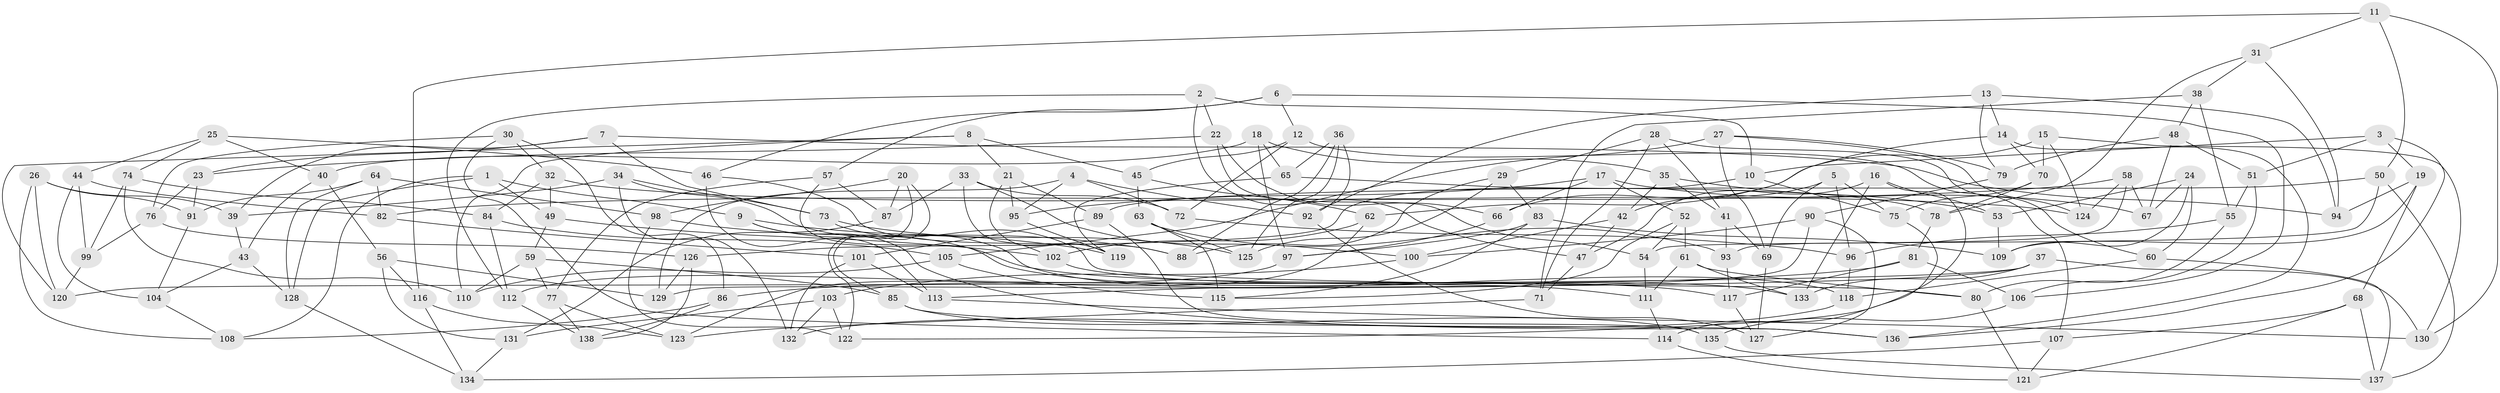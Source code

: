 // coarse degree distribution, {4: 0.19642857142857142, 8: 0.17857142857142858, 7: 0.10714285714285714, 6: 0.4107142857142857, 5: 0.07142857142857142, 3: 0.017857142857142856, 9: 0.017857142857142856}
// Generated by graph-tools (version 1.1) at 2025/38/03/04/25 23:38:10]
// undirected, 138 vertices, 276 edges
graph export_dot {
  node [color=gray90,style=filled];
  1;
  2;
  3;
  4;
  5;
  6;
  7;
  8;
  9;
  10;
  11;
  12;
  13;
  14;
  15;
  16;
  17;
  18;
  19;
  20;
  21;
  22;
  23;
  24;
  25;
  26;
  27;
  28;
  29;
  30;
  31;
  32;
  33;
  34;
  35;
  36;
  37;
  38;
  39;
  40;
  41;
  42;
  43;
  44;
  45;
  46;
  47;
  48;
  49;
  50;
  51;
  52;
  53;
  54;
  55;
  56;
  57;
  58;
  59;
  60;
  61;
  62;
  63;
  64;
  65;
  66;
  67;
  68;
  69;
  70;
  71;
  72;
  73;
  74;
  75;
  76;
  77;
  78;
  79;
  80;
  81;
  82;
  83;
  84;
  85;
  86;
  87;
  88;
  89;
  90;
  91;
  92;
  93;
  94;
  95;
  96;
  97;
  98;
  99;
  100;
  101;
  102;
  103;
  104;
  105;
  106;
  107;
  108;
  109;
  110;
  111;
  112;
  113;
  114;
  115;
  116;
  117;
  118;
  119;
  120;
  121;
  122;
  123;
  124;
  125;
  126;
  127;
  128;
  129;
  130;
  131;
  132;
  133;
  134;
  135;
  136;
  137;
  138;
  1 -- 9;
  1 -- 108;
  1 -- 128;
  1 -- 49;
  2 -- 22;
  2 -- 10;
  2 -- 112;
  2 -- 47;
  3 -- 136;
  3 -- 51;
  3 -- 19;
  3 -- 10;
  4 -- 129;
  4 -- 95;
  4 -- 72;
  4 -- 92;
  5 -- 75;
  5 -- 42;
  5 -- 69;
  5 -- 96;
  6 -- 106;
  6 -- 46;
  6 -- 12;
  6 -- 57;
  7 -- 94;
  7 -- 73;
  7 -- 39;
  7 -- 23;
  8 -- 21;
  8 -- 120;
  8 -- 110;
  8 -- 45;
  9 -- 133;
  9 -- 136;
  9 -- 88;
  10 -- 75;
  10 -- 126;
  11 -- 130;
  11 -- 50;
  11 -- 116;
  11 -- 31;
  12 -- 72;
  12 -- 45;
  12 -- 107;
  13 -- 94;
  13 -- 79;
  13 -- 14;
  13 -- 92;
  14 -- 66;
  14 -- 70;
  14 -- 136;
  15 -- 62;
  15 -- 70;
  15 -- 124;
  15 -- 130;
  16 -- 133;
  16 -- 47;
  16 -- 53;
  16 -- 122;
  17 -- 95;
  17 -- 52;
  17 -- 66;
  17 -- 67;
  18 -- 65;
  18 -- 35;
  18 -- 40;
  18 -- 97;
  19 -- 109;
  19 -- 68;
  19 -- 94;
  20 -- 98;
  20 -- 85;
  20 -- 122;
  20 -- 87;
  21 -- 95;
  21 -- 119;
  21 -- 89;
  22 -- 23;
  22 -- 54;
  22 -- 66;
  23 -- 76;
  23 -- 91;
  24 -- 67;
  24 -- 60;
  24 -- 53;
  24 -- 109;
  25 -- 74;
  25 -- 46;
  25 -- 40;
  25 -- 44;
  26 -- 108;
  26 -- 39;
  26 -- 120;
  26 -- 91;
  27 -- 105;
  27 -- 69;
  27 -- 79;
  27 -- 124;
  28 -- 71;
  28 -- 60;
  28 -- 29;
  28 -- 41;
  29 -- 88;
  29 -- 83;
  29 -- 125;
  30 -- 32;
  30 -- 76;
  30 -- 86;
  30 -- 114;
  31 -- 78;
  31 -- 94;
  31 -- 38;
  32 -- 124;
  32 -- 49;
  32 -- 84;
  33 -- 100;
  33 -- 102;
  33 -- 87;
  33 -- 72;
  34 -- 132;
  34 -- 118;
  34 -- 39;
  34 -- 73;
  35 -- 53;
  35 -- 41;
  35 -- 42;
  36 -- 92;
  36 -- 65;
  36 -- 125;
  36 -- 88;
  37 -- 113;
  37 -- 130;
  37 -- 120;
  37 -- 133;
  38 -- 71;
  38 -- 48;
  38 -- 55;
  39 -- 43;
  40 -- 43;
  40 -- 56;
  41 -- 93;
  41 -- 69;
  42 -- 100;
  42 -- 47;
  43 -- 104;
  43 -- 128;
  44 -- 104;
  44 -- 99;
  44 -- 82;
  45 -- 62;
  45 -- 63;
  46 -- 88;
  46 -- 113;
  47 -- 71;
  48 -- 51;
  48 -- 79;
  48 -- 67;
  49 -- 59;
  49 -- 102;
  50 -- 54;
  50 -- 137;
  50 -- 89;
  51 -- 106;
  51 -- 55;
  52 -- 115;
  52 -- 54;
  52 -- 61;
  53 -- 109;
  54 -- 111;
  55 -- 96;
  55 -- 80;
  56 -- 129;
  56 -- 131;
  56 -- 116;
  57 -- 87;
  57 -- 117;
  57 -- 77;
  58 -- 67;
  58 -- 93;
  58 -- 124;
  58 -- 82;
  59 -- 77;
  59 -- 85;
  59 -- 110;
  60 -- 137;
  60 -- 118;
  61 -- 111;
  61 -- 133;
  61 -- 80;
  62 -- 123;
  62 -- 102;
  63 -- 93;
  63 -- 115;
  63 -- 125;
  64 -- 91;
  64 -- 82;
  64 -- 98;
  64 -- 128;
  65 -- 119;
  65 -- 78;
  66 -- 97;
  68 -- 107;
  68 -- 121;
  68 -- 137;
  69 -- 127;
  70 -- 78;
  70 -- 75;
  71 -- 123;
  72 -- 96;
  73 -- 80;
  73 -- 125;
  74 -- 84;
  74 -- 99;
  74 -- 110;
  75 -- 114;
  76 -- 99;
  76 -- 126;
  77 -- 123;
  77 -- 138;
  78 -- 81;
  79 -- 90;
  80 -- 121;
  81 -- 86;
  81 -- 106;
  81 -- 117;
  82 -- 101;
  83 -- 109;
  83 -- 115;
  83 -- 97;
  84 -- 105;
  84 -- 112;
  85 -- 136;
  85 -- 135;
  86 -- 138;
  86 -- 108;
  87 -- 131;
  89 -- 101;
  89 -- 135;
  90 -- 100;
  90 -- 127;
  90 -- 129;
  91 -- 104;
  92 -- 127;
  93 -- 117;
  95 -- 119;
  96 -- 118;
  97 -- 112;
  98 -- 122;
  98 -- 119;
  99 -- 120;
  100 -- 103;
  101 -- 132;
  101 -- 113;
  102 -- 111;
  103 -- 132;
  103 -- 131;
  103 -- 122;
  104 -- 108;
  105 -- 115;
  105 -- 110;
  106 -- 135;
  107 -- 121;
  107 -- 134;
  111 -- 114;
  112 -- 138;
  113 -- 130;
  114 -- 121;
  116 -- 134;
  116 -- 123;
  117 -- 127;
  118 -- 132;
  126 -- 138;
  126 -- 129;
  128 -- 134;
  131 -- 134;
  135 -- 137;
}
